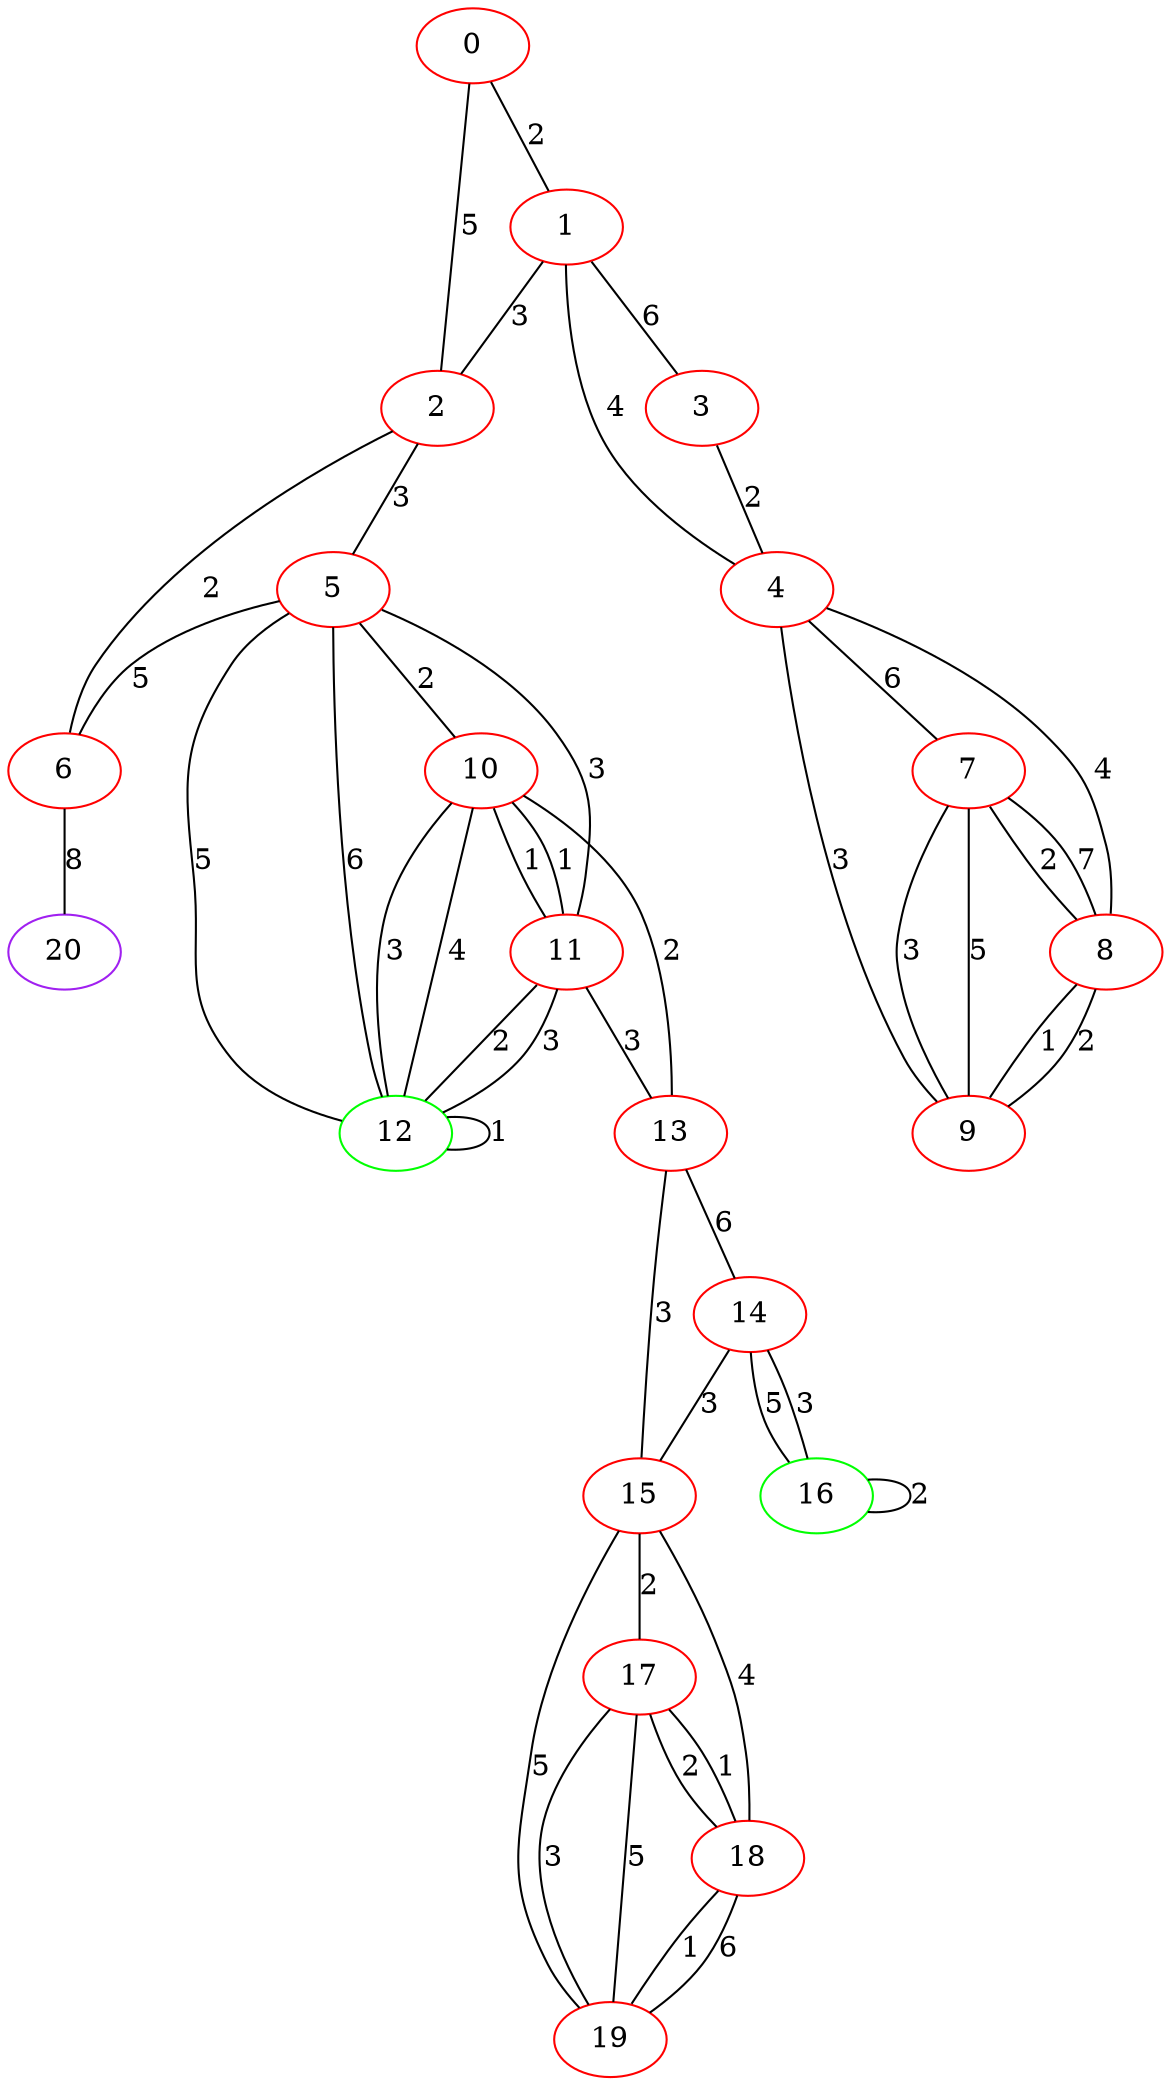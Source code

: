 graph "" {
0 [color=red, weight=1];
1 [color=red, weight=1];
2 [color=red, weight=1];
3 [color=red, weight=1];
4 [color=red, weight=1];
5 [color=red, weight=1];
6 [color=red, weight=1];
7 [color=red, weight=1];
8 [color=red, weight=1];
9 [color=red, weight=1];
10 [color=red, weight=1];
11 [color=red, weight=1];
12 [color=green, weight=2];
13 [color=red, weight=1];
14 [color=red, weight=1];
15 [color=red, weight=1];
16 [color=green, weight=2];
17 [color=red, weight=1];
18 [color=red, weight=1];
19 [color=red, weight=1];
20 [color=purple, weight=4];
0 -- 1  [key=0, label=2];
0 -- 2  [key=0, label=5];
1 -- 2  [key=0, label=3];
1 -- 3  [key=0, label=6];
1 -- 4  [key=0, label=4];
2 -- 5  [key=0, label=3];
2 -- 6  [key=0, label=2];
3 -- 4  [key=0, label=2];
4 -- 8  [key=0, label=4];
4 -- 9  [key=0, label=3];
4 -- 7  [key=0, label=6];
5 -- 10  [key=0, label=2];
5 -- 11  [key=0, label=3];
5 -- 12  [key=0, label=5];
5 -- 12  [key=1, label=6];
5 -- 6  [key=0, label=5];
6 -- 20  [key=0, label=8];
7 -- 8  [key=0, label=2];
7 -- 8  [key=1, label=7];
7 -- 9  [key=0, label=3];
7 -- 9  [key=1, label=5];
8 -- 9  [key=0, label=1];
8 -- 9  [key=1, label=2];
10 -- 11  [key=0, label=1];
10 -- 11  [key=1, label=1];
10 -- 12  [key=0, label=3];
10 -- 12  [key=1, label=4];
10 -- 13  [key=0, label=2];
11 -- 12  [key=0, label=2];
11 -- 12  [key=1, label=3];
11 -- 13  [key=0, label=3];
12 -- 12  [key=0, label=1];
13 -- 14  [key=0, label=6];
13 -- 15  [key=0, label=3];
14 -- 16  [key=0, label=5];
14 -- 16  [key=1, label=3];
14 -- 15  [key=0, label=3];
15 -- 17  [key=0, label=2];
15 -- 18  [key=0, label=4];
15 -- 19  [key=0, label=5];
16 -- 16  [key=0, label=2];
17 -- 18  [key=0, label=2];
17 -- 18  [key=1, label=1];
17 -- 19  [key=0, label=3];
17 -- 19  [key=1, label=5];
18 -- 19  [key=0, label=1];
18 -- 19  [key=1, label=6];
}
